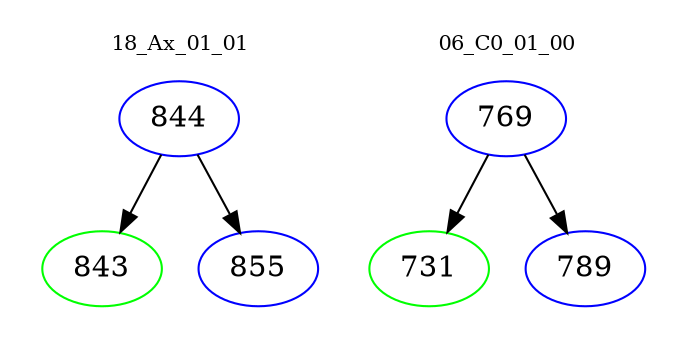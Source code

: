 digraph{
subgraph cluster_0 {
color = white
label = "18_Ax_01_01";
fontsize=10;
T0_844 [label="844", color="blue"]
T0_844 -> T0_843 [color="black"]
T0_843 [label="843", color="green"]
T0_844 -> T0_855 [color="black"]
T0_855 [label="855", color="blue"]
}
subgraph cluster_1 {
color = white
label = "06_C0_01_00";
fontsize=10;
T1_769 [label="769", color="blue"]
T1_769 -> T1_731 [color="black"]
T1_731 [label="731", color="green"]
T1_769 -> T1_789 [color="black"]
T1_789 [label="789", color="blue"]
}
}
